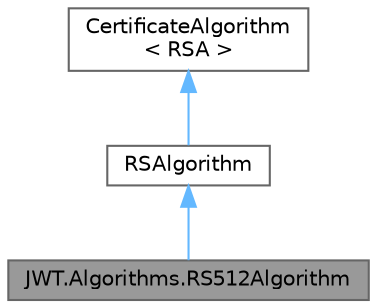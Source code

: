 digraph "JWT.Algorithms.RS512Algorithm"
{
 // LATEX_PDF_SIZE
  bgcolor="transparent";
  edge [fontname=Helvetica,fontsize=10,labelfontname=Helvetica,labelfontsize=10];
  node [fontname=Helvetica,fontsize=10,shape=box,height=0.2,width=0.4];
  Node1 [id="Node000001",label="JWT.Algorithms.RS512Algorithm",height=0.2,width=0.4,color="gray40", fillcolor="grey60", style="filled", fontcolor="black",tooltip="RSASSA-PKCS1-v1_5 using SHA-512."];
  Node2 -> Node1 [id="edge3_Node000001_Node000002",dir="back",color="steelblue1",style="solid",tooltip=" "];
  Node2 [id="Node000002",label="RSAlgorithm",height=0.2,width=0.4,color="gray40", fillcolor="white", style="filled",URL="$class_j_w_t_1_1_algorithms_1_1_r_s_algorithm.html",tooltip="RSASSA-PKCS1-v1_5 using SHA-256."];
  Node3 -> Node2 [id="edge4_Node000002_Node000003",dir="back",color="steelblue1",style="solid",tooltip=" "];
  Node3 [id="Node000003",label="CertificateAlgorithm\l\< RSA \>",height=0.2,width=0.4,color="gray40", fillcolor="white", style="filled",URL="$class_j_w_t_1_1_algorithms_1_1_certificate_algorithm.html",tooltip=" "];
}
